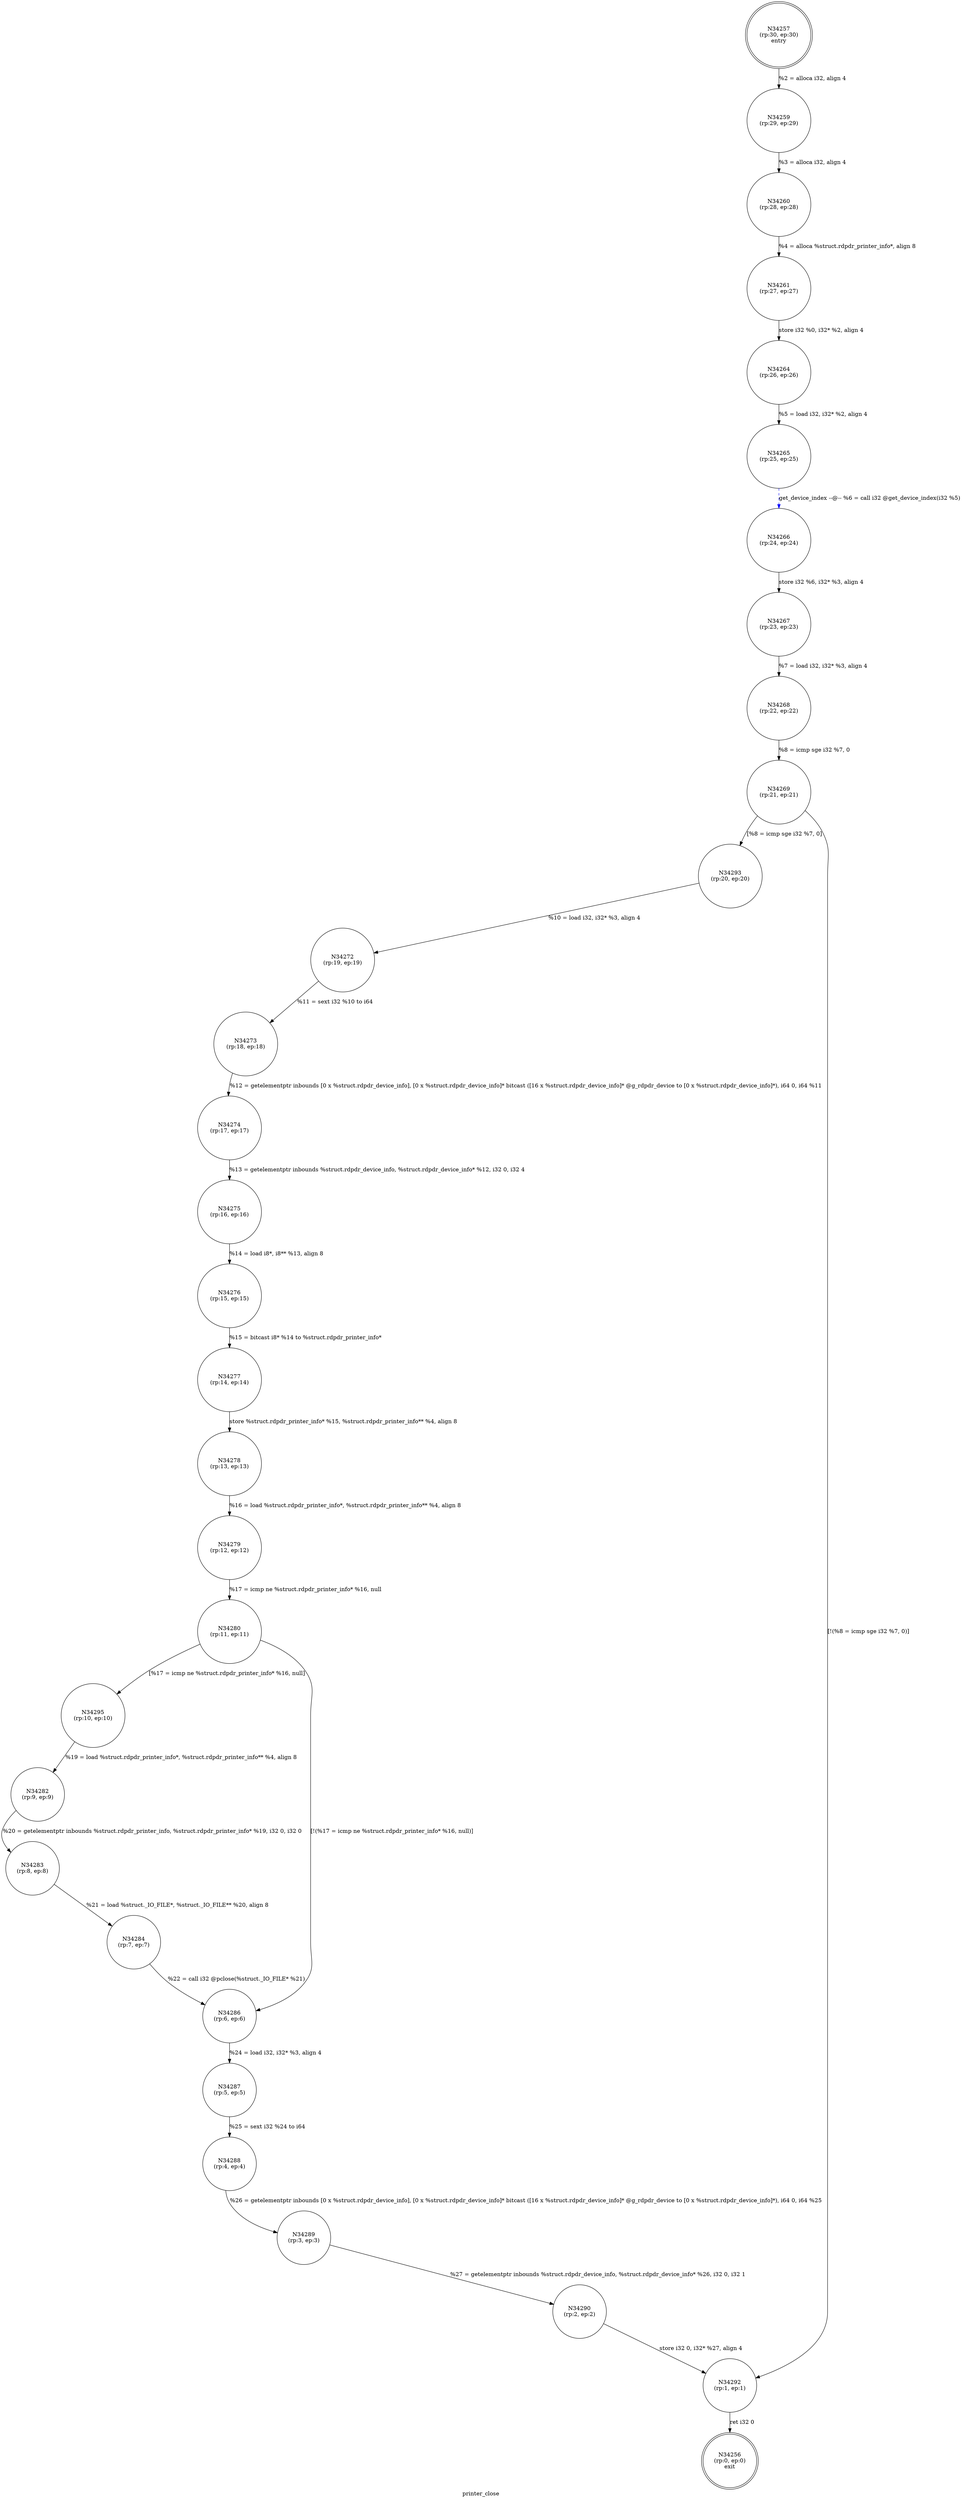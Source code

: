 digraph printer_close {
label="printer_close"
34256 [label="N34256\n(rp:0, ep:0)\nexit", shape="doublecircle"]
34257 [label="N34257\n(rp:30, ep:30)\nentry", shape="doublecircle"]
34257 -> 34259 [label="%2 = alloca i32, align 4"]
34259 [label="N34259\n(rp:29, ep:29)", shape="circle"]
34259 -> 34260 [label="%3 = alloca i32, align 4"]
34260 [label="N34260\n(rp:28, ep:28)", shape="circle"]
34260 -> 34261 [label="%4 = alloca %struct.rdpdr_printer_info*, align 8"]
34261 [label="N34261\n(rp:27, ep:27)", shape="circle"]
34261 -> 34264 [label="store i32 %0, i32* %2, align 4"]
34264 [label="N34264\n(rp:26, ep:26)", shape="circle"]
34264 -> 34265 [label="%5 = load i32, i32* %2, align 4"]
34265 [label="N34265\n(rp:25, ep:25)", shape="circle"]
34265 -> 34266 [label="get_device_index --@-- %6 = call i32 @get_device_index(i32 %5)", style="dashed", color="blue"]
34266 [label="N34266\n(rp:24, ep:24)", shape="circle"]
34266 -> 34267 [label="store i32 %6, i32* %3, align 4"]
34267 [label="N34267\n(rp:23, ep:23)", shape="circle"]
34267 -> 34268 [label="%7 = load i32, i32* %3, align 4"]
34268 [label="N34268\n(rp:22, ep:22)", shape="circle"]
34268 -> 34269 [label="%8 = icmp sge i32 %7, 0"]
34269 [label="N34269\n(rp:21, ep:21)", shape="circle"]
34269 -> 34293 [label="[%8 = icmp sge i32 %7, 0]"]
34269 -> 34292 [label="[!(%8 = icmp sge i32 %7, 0)]"]
34272 [label="N34272\n(rp:19, ep:19)", shape="circle"]
34272 -> 34273 [label="%11 = sext i32 %10 to i64"]
34273 [label="N34273\n(rp:18, ep:18)", shape="circle"]
34273 -> 34274 [label="%12 = getelementptr inbounds [0 x %struct.rdpdr_device_info], [0 x %struct.rdpdr_device_info]* bitcast ([16 x %struct.rdpdr_device_info]* @g_rdpdr_device to [0 x %struct.rdpdr_device_info]*), i64 0, i64 %11"]
34274 [label="N34274\n(rp:17, ep:17)", shape="circle"]
34274 -> 34275 [label="%13 = getelementptr inbounds %struct.rdpdr_device_info, %struct.rdpdr_device_info* %12, i32 0, i32 4"]
34275 [label="N34275\n(rp:16, ep:16)", shape="circle"]
34275 -> 34276 [label="%14 = load i8*, i8** %13, align 8"]
34276 [label="N34276\n(rp:15, ep:15)", shape="circle"]
34276 -> 34277 [label="%15 = bitcast i8* %14 to %struct.rdpdr_printer_info*"]
34277 [label="N34277\n(rp:14, ep:14)", shape="circle"]
34277 -> 34278 [label="store %struct.rdpdr_printer_info* %15, %struct.rdpdr_printer_info** %4, align 8"]
34278 [label="N34278\n(rp:13, ep:13)", shape="circle"]
34278 -> 34279 [label="%16 = load %struct.rdpdr_printer_info*, %struct.rdpdr_printer_info** %4, align 8"]
34279 [label="N34279\n(rp:12, ep:12)", shape="circle"]
34279 -> 34280 [label="%17 = icmp ne %struct.rdpdr_printer_info* %16, null"]
34280 [label="N34280\n(rp:11, ep:11)", shape="circle"]
34280 -> 34295 [label="[%17 = icmp ne %struct.rdpdr_printer_info* %16, null]"]
34280 -> 34286 [label="[!(%17 = icmp ne %struct.rdpdr_printer_info* %16, null)]"]
34282 [label="N34282\n(rp:9, ep:9)", shape="circle"]
34282 -> 34283 [label="%20 = getelementptr inbounds %struct.rdpdr_printer_info, %struct.rdpdr_printer_info* %19, i32 0, i32 0"]
34283 [label="N34283\n(rp:8, ep:8)", shape="circle"]
34283 -> 34284 [label="%21 = load %struct._IO_FILE*, %struct._IO_FILE** %20, align 8"]
34284 [label="N34284\n(rp:7, ep:7)", shape="circle"]
34284 -> 34286 [label="%22 = call i32 @pclose(%struct._IO_FILE* %21)"]
34286 [label="N34286\n(rp:6, ep:6)", shape="circle"]
34286 -> 34287 [label="%24 = load i32, i32* %3, align 4"]
34287 [label="N34287\n(rp:5, ep:5)", shape="circle"]
34287 -> 34288 [label="%25 = sext i32 %24 to i64"]
34288 [label="N34288\n(rp:4, ep:4)", shape="circle"]
34288 -> 34289 [label="%26 = getelementptr inbounds [0 x %struct.rdpdr_device_info], [0 x %struct.rdpdr_device_info]* bitcast ([16 x %struct.rdpdr_device_info]* @g_rdpdr_device to [0 x %struct.rdpdr_device_info]*), i64 0, i64 %25"]
34289 [label="N34289\n(rp:3, ep:3)", shape="circle"]
34289 -> 34290 [label="%27 = getelementptr inbounds %struct.rdpdr_device_info, %struct.rdpdr_device_info* %26, i32 0, i32 1"]
34290 [label="N34290\n(rp:2, ep:2)", shape="circle"]
34290 -> 34292 [label="store i32 0, i32* %27, align 4"]
34292 [label="N34292\n(rp:1, ep:1)", shape="circle"]
34292 -> 34256 [label="ret i32 0"]
34293 [label="N34293\n(rp:20, ep:20)", shape="circle"]
34293 -> 34272 [label="%10 = load i32, i32* %3, align 4"]
34295 [label="N34295\n(rp:10, ep:10)", shape="circle"]
34295 -> 34282 [label="%19 = load %struct.rdpdr_printer_info*, %struct.rdpdr_printer_info** %4, align 8"]
}
